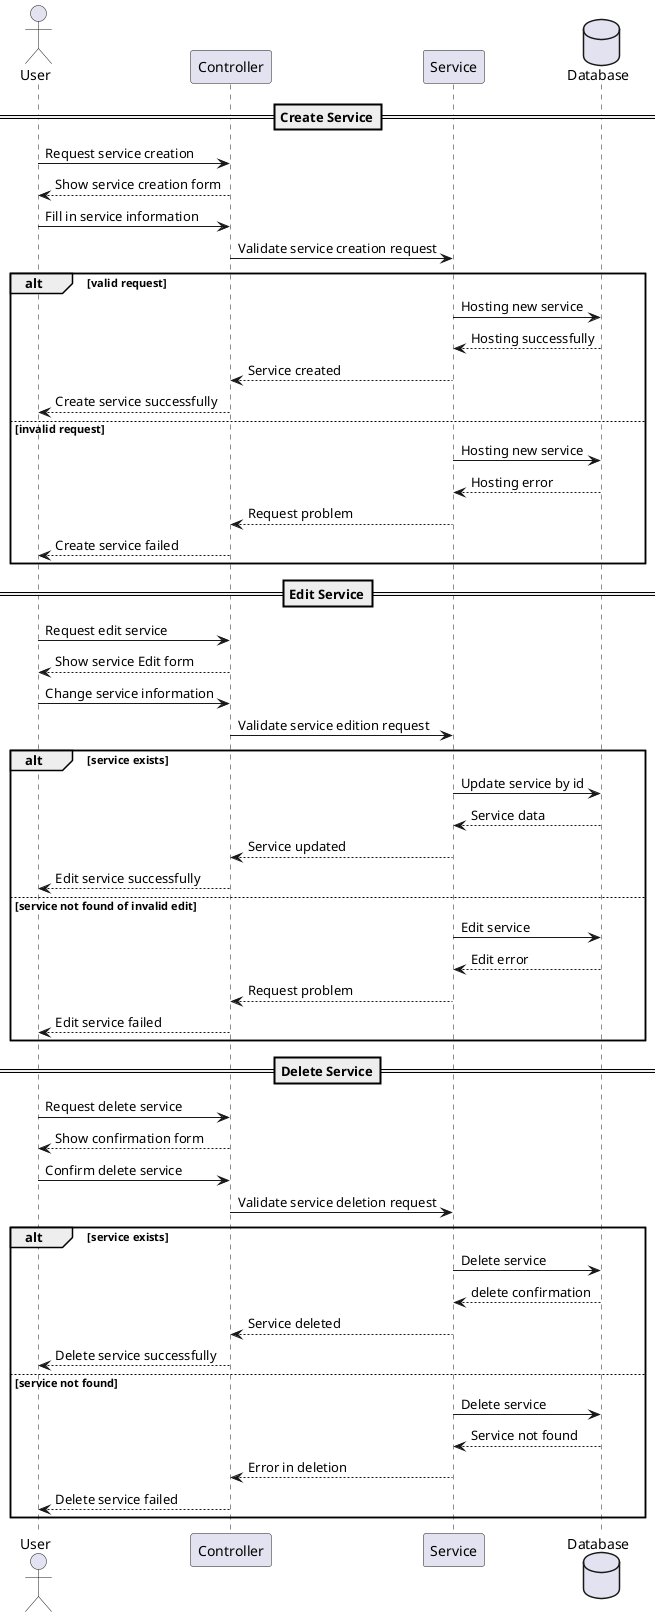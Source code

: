 @startuml
actor User as User
participant Controller
participant Service 
database Database 

==Create Service==
User->Controller: Request service creation
Controller-->User: Show service creation form
User->Controller: Fill in service information
Controller->Service: Validate service creation request
alt valid request
    Service->Database: Hosting new service
    Database-->Service: Hosting successfully
    Service-->Controller: Service created
    Controller-->User: Create service successfully
else invalid request
    Service->Database: Hosting new service
    Database-->Service: Hosting error
    Service-->Controller: Request problem
    Controller-->User: Create service failed
end
==Edit Service==
User->Controller: Request edit service
Controller-->User: Show service Edit form
User->Controller: Change service information
Controller->Service: Validate service edition request
alt service exists
    Service->Database: Update service by id
    Database-->Service: Service data
    Service-->Controller: Service updated
    Controller-->User: Edit service successfully
else service not found of invalid edit 
    Service->Database: Edit service
    Database-->Service: Edit error
    Service-->Controller: Request problem
    Controller-->User: Edit service failed
end
==Delete Service==
User->Controller: Request delete service
Controller-->User: Show confirmation form
User->Controller: Confirm delete service
Controller->Service: Validate service deletion request
alt service exists
    Service->Database: Delete service
    Database-->Service: delete confirmation
    Service-->Controller: Service deleted
    Controller-->User: Delete service successfully
else service not found
    Service->Database: Delete service
    Database-->Service: Service not found
    Service-->Controller: Error in deletion
    Controller-->User: Delete service failed
end
@enduml